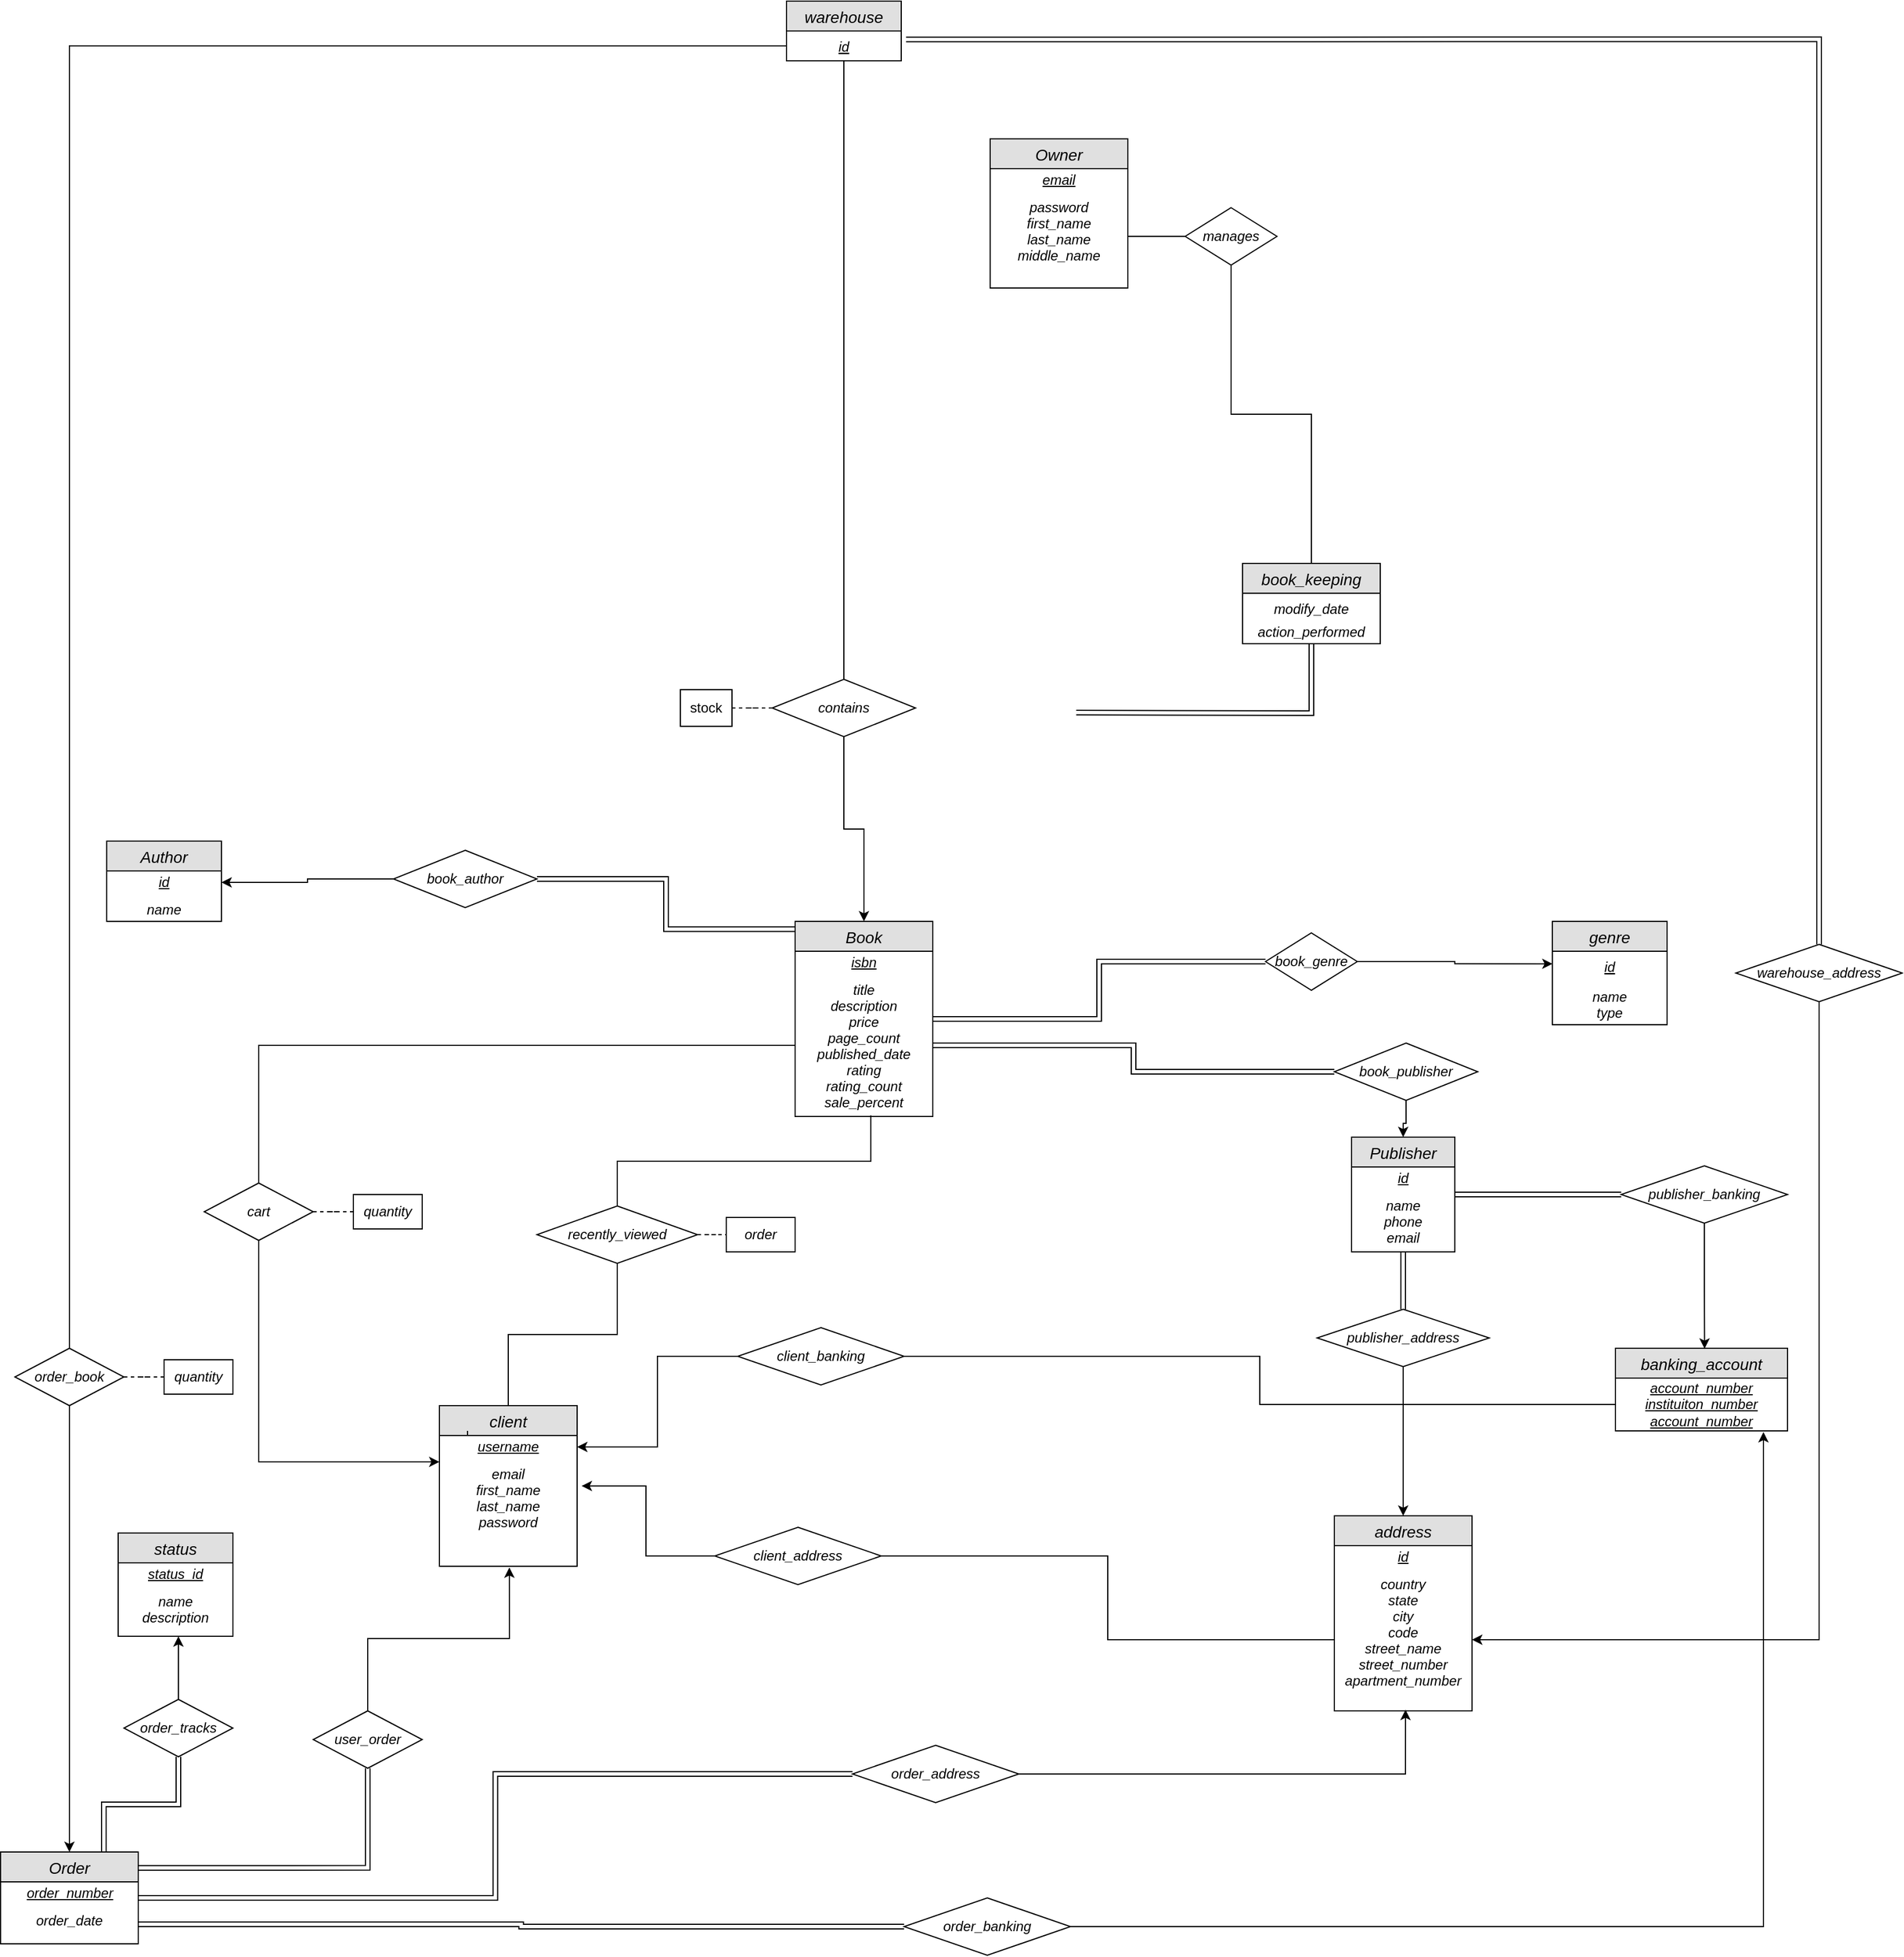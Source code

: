 <mxfile version="12.7.9" type="device"><diagram id="4tEYAnC1mhWH7zsCXLk8" name="Page-1"><mxGraphModel dx="833" dy="1693" grid="1" gridSize="10" guides="1" tooltips="1" connect="1" arrows="1" fold="1" page="1" pageScale="1" pageWidth="850" pageHeight="1100" math="0" shadow="0"><root><mxCell id="0"/><mxCell id="1" parent="0"/><mxCell id="rPPBEJHHaEu0MnuZ7By8-43" style="edgeStyle=orthogonalEdgeStyle;rounded=0;orthogonalLoop=1;jettySize=auto;html=1;entryX=0;entryY=0.5;entryDx=0;entryDy=0;shadow=0;shape=link" parent="1" source="v2aKceaVkKOtC62IMyCD-1" target="9rsnlHbPOscB6aK65YCK-19" edge="1"><mxGeometry relative="1" as="geometry"/></mxCell><mxCell id="v2aKceaVkKOtC62IMyCD-1" value="Book" style="swimlane;fontStyle=2;childLayout=stackLayout;horizontal=1;startSize=26;fillColor=#e0e0e0;horizontalStack=0;resizeParent=1;resizeParentMax=0;resizeLast=0;collapsible=1;marginBottom=0;swimlaneFillColor=#ffffff;align=center;fontSize=14;" parent="1" vertex="1"><mxGeometry x="730" y="142" width="120" height="170" as="geometry"/></mxCell><mxCell id="RYP0K-q7R9ULcI_7iNCJ-6" value="&lt;span&gt;&lt;u&gt;isbn&lt;/u&gt;&lt;/span&gt;" style="text;html=1;strokeColor=none;fillColor=none;align=center;verticalAlign=middle;whiteSpace=wrap;rounded=0;fontStyle=2" parent="v2aKceaVkKOtC62IMyCD-1" vertex="1"><mxGeometry y="26" width="120" height="20" as="geometry"/></mxCell><mxCell id="v2aKceaVkKOtC62IMyCD-2" value="title&#10;description&#10;price&#10;page_count&#10;published_date&#10;rating&#10;rating_count&#10;sale_percent&#10;" style="text;strokeColor=none;fillColor=none;spacingLeft=4;spacingRight=4;overflow=hidden;rotatable=0;points=[[0,0.5],[1,0.5]];portConstraint=eastwest;fontSize=12;align=center;fontStyle=2" parent="v2aKceaVkKOtC62IMyCD-1" vertex="1"><mxGeometry y="46" width="120" height="124" as="geometry"/></mxCell><mxCell id="VrsxJqO9G6tDZMLgXtTJ-1" value="Author" style="swimlane;fontStyle=2;childLayout=stackLayout;horizontal=1;startSize=26;fillColor=#e0e0e0;horizontalStack=0;resizeParent=1;resizeParentMax=0;resizeLast=0;collapsible=1;marginBottom=0;swimlaneFillColor=#ffffff;align=center;fontSize=14;" parent="1" vertex="1"><mxGeometry x="130" y="72" width="100" height="70" as="geometry"/></mxCell><mxCell id="RYP0K-q7R9ULcI_7iNCJ-26" value="&lt;i&gt;&lt;u&gt;id&lt;/u&gt;&lt;/i&gt;" style="text;html=1;strokeColor=none;fillColor=none;align=center;verticalAlign=middle;whiteSpace=wrap;rounded=0;" parent="VrsxJqO9G6tDZMLgXtTJ-1" vertex="1"><mxGeometry y="26" width="100" height="20" as="geometry"/></mxCell><mxCell id="VrsxJqO9G6tDZMLgXtTJ-2" value="name" style="text;strokeColor=none;fillColor=none;spacingLeft=4;spacingRight=4;overflow=hidden;rotatable=0;points=[[0,0.5],[1,0.5]];portConstraint=eastwest;fontSize=12;fontStyle=2;align=center;" parent="VrsxJqO9G6tDZMLgXtTJ-1" vertex="1"><mxGeometry y="46" width="100" height="24" as="geometry"/></mxCell><mxCell id="rPPBEJHHaEu0MnuZ7By8-59" style="edgeStyle=orthogonalEdgeStyle;rounded=0;orthogonalLoop=1;jettySize=auto;html=1;entryX=0.5;entryY=1;entryDx=0;entryDy=0;shadow=0;endArrow=None;exitX=0;exitY=0.032;exitDx=0;exitDy=0;exitPerimeter=0;startArrow=classic;startFill=1;" parent="1" source="9rsnlHbPOscB6aK65YCK-2" target="rPPBEJHHaEu0MnuZ7By8-20" edge="1"><mxGeometry relative="1" as="geometry"/></mxCell><mxCell id="EYYg5Il1Iryp2skCb7Yn-5" style="edgeStyle=orthogonalEdgeStyle;rounded=0;orthogonalLoop=1;jettySize=auto;html=1;entryX=0.5;entryY=1;entryDx=0;entryDy=0;endArrow=none;endFill=0;" parent="1" source="9rsnlHbPOscB6aK65YCK-1" target="EYYg5Il1Iryp2skCb7Yn-4" edge="1"><mxGeometry relative="1" as="geometry"/></mxCell><mxCell id="9rsnlHbPOscB6aK65YCK-1" value="client" style="swimlane;fontStyle=2;childLayout=stackLayout;horizontal=1;startSize=26;fillColor=#e0e0e0;horizontalStack=0;resizeParent=1;resizeParentMax=0;resizeLast=0;collapsible=1;marginBottom=0;swimlaneFillColor=#ffffff;align=center;fontSize=14;" parent="1" vertex="1"><mxGeometry x="420" y="564" width="120" height="140" as="geometry"/></mxCell><mxCell id="RYP0K-q7R9ULcI_7iNCJ-25" value="&lt;span style=&quot;font-style: italic ; white-space: nowrap&quot;&gt;&lt;u&gt;username&lt;/u&gt;&lt;/span&gt;" style="text;html=1;strokeColor=none;fillColor=none;align=center;verticalAlign=middle;whiteSpace=wrap;rounded=0;" parent="9rsnlHbPOscB6aK65YCK-1" vertex="1"><mxGeometry y="26" width="120" height="20" as="geometry"/></mxCell><mxCell id="9rsnlHbPOscB6aK65YCK-2" value="email&#10;first_name&#10;last_name&#10;password&#10;" style="text;strokeColor=none;fillColor=none;spacingLeft=4;spacingRight=4;overflow=hidden;rotatable=0;points=[[0,0.5],[1,0.5]];portConstraint=eastwest;fontSize=12;fontStyle=2;align=center;" parent="9rsnlHbPOscB6aK65YCK-1" vertex="1"><mxGeometry y="46" width="120" height="94" as="geometry"/></mxCell><mxCell id="Q7mye_ONgrPFWDCa4790-82" style="edgeStyle=orthogonalEdgeStyle;rounded=0;orthogonalLoop=1;jettySize=auto;html=1;exitX=0.25;exitY=0;exitDx=0;exitDy=0;entryX=0.204;entryY=-0.2;entryDx=0;entryDy=0;entryPerimeter=0;endArrow=none;endFill=0;" parent="9rsnlHbPOscB6aK65YCK-1" source="RYP0K-q7R9ULcI_7iNCJ-25" target="RYP0K-q7R9ULcI_7iNCJ-25" edge="1"><mxGeometry relative="1" as="geometry"/></mxCell><mxCell id="9rsnlHbPOscB6aK65YCK-3" value="Owner" style="swimlane;fontStyle=2;childLayout=stackLayout;horizontal=1;startSize=26;fillColor=#e0e0e0;horizontalStack=0;resizeParent=1;resizeParentMax=0;resizeLast=0;collapsible=1;marginBottom=0;swimlaneFillColor=#ffffff;align=center;fontSize=14;" parent="1" vertex="1"><mxGeometry x="900" y="-540" width="120" height="130" as="geometry"/></mxCell><mxCell id="Q7mye_ONgrPFWDCa4790-7" value="&lt;i&gt;&lt;u&gt;email&lt;/u&gt;&lt;/i&gt;" style="text;html=1;strokeColor=none;fillColor=none;align=center;verticalAlign=middle;whiteSpace=wrap;rounded=0;" parent="9rsnlHbPOscB6aK65YCK-3" vertex="1"><mxGeometry y="26" width="120" height="20" as="geometry"/></mxCell><mxCell id="9rsnlHbPOscB6aK65YCK-4" value="password&#10;first_name&#10;last_name&#10;middle_name" style="text;strokeColor=none;fillColor=none;spacingLeft=4;spacingRight=4;overflow=hidden;rotatable=0;points=[[0,0.5],[1,0.5]];portConstraint=eastwest;fontSize=12;fontStyle=2;align=center;" parent="9rsnlHbPOscB6aK65YCK-3" vertex="1"><mxGeometry y="46" width="120" height="84" as="geometry"/></mxCell><mxCell id="rPPBEJHHaEu0MnuZ7By8-68" style="edgeStyle=orthogonalEdgeStyle;rounded=0;orthogonalLoop=1;jettySize=auto;html=1;entryX=0.5;entryY=1;entryDx=0;entryDy=0;shadow=0;endArrow=none;endFill=0;startArrow=classic;startFill=1;" parent="1" source="9rsnlHbPOscB6aK65YCK-6" target="RYP0K-q7R9ULcI_7iNCJ-14" edge="1"><mxGeometry relative="1" as="geometry"/></mxCell><mxCell id="rPPBEJHHaEu0MnuZ7By8-72" style="edgeStyle=orthogonalEdgeStyle;shape=link;rounded=0;orthogonalLoop=1;jettySize=auto;html=1;entryX=0;entryY=0.5;entryDx=0;entryDy=0;shadow=0;endArrow=none;endFill=0;" parent="1" source="9rsnlHbPOscB6aK65YCK-6" target="rPPBEJHHaEu0MnuZ7By8-10" edge="1"><mxGeometry relative="1" as="geometry"/></mxCell><mxCell id="Q7mye_ONgrPFWDCa4790-89" style="edgeStyle=orthogonalEdgeStyle;rounded=0;orthogonalLoop=1;jettySize=auto;html=1;entryX=0.5;entryY=1;entryDx=0;entryDy=0;endArrow=none;endFill=0;shape=link;exitX=0.75;exitY=0;exitDx=0;exitDy=0;" parent="1" source="9rsnlHbPOscB6aK65YCK-6" target="Q7mye_ONgrPFWDCa4790-88" edge="1"><mxGeometry relative="1" as="geometry"/></mxCell><mxCell id="9rsnlHbPOscB6aK65YCK-6" value="Order" style="swimlane;fontStyle=2;childLayout=stackLayout;horizontal=1;startSize=26;fillColor=#e0e0e0;horizontalStack=0;resizeParent=1;resizeParentMax=0;resizeLast=0;collapsible=1;marginBottom=0;swimlaneFillColor=#ffffff;align=center;fontSize=14;" parent="1" vertex="1"><mxGeometry x="37.5" y="953" width="120" height="80" as="geometry"/></mxCell><mxCell id="RYP0K-q7R9ULcI_7iNCJ-29" value="&lt;br style=&quot;padding: 0px ; margin: 0px&quot;&gt;&lt;u&gt;&lt;i&gt;order_number&lt;/i&gt;&lt;/u&gt;&lt;div style=&quot;padding: 0px ; margin: 0px&quot;&gt;&lt;br style=&quot;padding: 0px ; margin: 0px ; font-style: italic ; white-space: nowrap&quot;&gt;&lt;/div&gt;" style="text;html=1;strokeColor=none;fillColor=none;align=center;verticalAlign=middle;whiteSpace=wrap;rounded=0;" parent="9rsnlHbPOscB6aK65YCK-6" vertex="1"><mxGeometry y="26" width="120" height="20" as="geometry"/></mxCell><mxCell id="9rsnlHbPOscB6aK65YCK-7" value="order_date" style="text;strokeColor=none;fillColor=none;spacingLeft=4;spacingRight=4;overflow=hidden;rotatable=0;points=[[0,0.5],[1,0.5]];portConstraint=eastwest;fontSize=12;fontStyle=2;align=center;" parent="9rsnlHbPOscB6aK65YCK-6" vertex="1"><mxGeometry y="46" width="120" height="34" as="geometry"/></mxCell><mxCell id="9rsnlHbPOscB6aK65YCK-10" value="genre" style="swimlane;fontStyle=2;childLayout=stackLayout;horizontal=1;startSize=26;fillColor=#e0e0e0;horizontalStack=0;resizeParent=1;resizeParentMax=0;resizeLast=0;collapsible=1;marginBottom=0;swimlaneFillColor=#ffffff;align=center;fontSize=14;" parent="1" vertex="1"><mxGeometry x="1390" y="142" width="100" height="90" as="geometry"><mxRectangle x="530" y="60" width="70" height="26" as="alternateBounds"/></mxGeometry></mxCell><mxCell id="9rsnlHbPOscB6aK65YCK-42" value="id" style="text;strokeColor=none;fillColor=none;spacingLeft=4;spacingRight=4;overflow=hidden;rotatable=0;points=[[0,0.5],[1,0.5]];portConstraint=eastwest;fontSize=12;fontStyle=6;align=center;" parent="9rsnlHbPOscB6aK65YCK-10" vertex="1"><mxGeometry y="26" width="100" height="26" as="geometry"/></mxCell><mxCell id="9rsnlHbPOscB6aK65YCK-11" value="name&#10;type" style="text;strokeColor=none;fillColor=none;spacingLeft=4;spacingRight=4;overflow=hidden;rotatable=0;points=[[0,0.5],[1,0.5]];portConstraint=eastwest;fontSize=12;fontStyle=2;align=center;" parent="9rsnlHbPOscB6aK65YCK-10" vertex="1"><mxGeometry y="52" width="100" height="38" as="geometry"/></mxCell><mxCell id="rPPBEJHHaEu0MnuZ7By8-50" style="edgeStyle=orthogonalEdgeStyle;rounded=0;orthogonalLoop=1;jettySize=auto;html=1;entryX=0;entryY=0.5;entryDx=0;entryDy=0;shadow=0;shape=link" parent="1" source="9rsnlHbPOscB6aK65YCK-12" target="RYP0K-q7R9ULcI_7iNCJ-33" edge="1"><mxGeometry relative="1" as="geometry"/></mxCell><mxCell id="rPPBEJHHaEu0MnuZ7By8-51" style="edgeStyle=orthogonalEdgeStyle;rounded=0;orthogonalLoop=1;jettySize=auto;html=1;shadow=0;shape=link" parent="1" source="9rsnlHbPOscB6aK65YCK-12" target="RYP0K-q7R9ULcI_7iNCJ-12" edge="1"><mxGeometry relative="1" as="geometry"/></mxCell><mxCell id="9rsnlHbPOscB6aK65YCK-12" value="Publisher" style="swimlane;fontStyle=2;childLayout=stackLayout;horizontal=1;startSize=26;fillColor=#e0e0e0;horizontalStack=0;resizeParent=1;resizeParentMax=0;resizeLast=0;collapsible=1;marginBottom=0;swimlaneFillColor=#ffffff;align=center;fontSize=14;" parent="1" vertex="1"><mxGeometry x="1215" y="330" width="90" height="100" as="geometry"/></mxCell><mxCell id="RYP0K-q7R9ULcI_7iNCJ-1" value="&lt;span&gt;&lt;u&gt;id&lt;/u&gt;&lt;/span&gt;" style="text;html=1;strokeColor=none;fillColor=none;align=center;verticalAlign=middle;whiteSpace=wrap;rounded=0;fontStyle=2" parent="9rsnlHbPOscB6aK65YCK-12" vertex="1"><mxGeometry y="26" width="90" height="20" as="geometry"/></mxCell><mxCell id="9rsnlHbPOscB6aK65YCK-13" value="name&#10;phone&#10;email" style="text;strokeColor=none;fillColor=none;spacingLeft=4;spacingRight=4;overflow=hidden;rotatable=0;points=[[0,0.5],[1,0.5]];portConstraint=eastwest;fontSize=12;fontStyle=2;align=center;" parent="9rsnlHbPOscB6aK65YCK-12" vertex="1"><mxGeometry y="46" width="90" height="54" as="geometry"/></mxCell><mxCell id="9rsnlHbPOscB6aK65YCK-16" value="address" style="swimlane;fontStyle=2;childLayout=stackLayout;horizontal=1;startSize=26;fillColor=#e0e0e0;horizontalStack=0;resizeParent=1;resizeParentMax=0;resizeLast=0;collapsible=1;marginBottom=0;swimlaneFillColor=#ffffff;align=center;fontSize=14;" parent="1" vertex="1"><mxGeometry x="1200" y="660" width="120" height="170" as="geometry"/></mxCell><mxCell id="RYP0K-q7R9ULcI_7iNCJ-11" value="&lt;i&gt;&lt;u&gt;id&lt;/u&gt;&lt;/i&gt;" style="text;html=1;strokeColor=none;fillColor=none;align=center;verticalAlign=middle;whiteSpace=wrap;rounded=0;" parent="9rsnlHbPOscB6aK65YCK-16" vertex="1"><mxGeometry y="26" width="120" height="20" as="geometry"/></mxCell><mxCell id="9rsnlHbPOscB6aK65YCK-17" value="country&#10;state&#10;city&#10;code&#10;street_name&#10;street_number&#10;apartment_number" style="text;strokeColor=none;fillColor=none;spacingLeft=4;spacingRight=4;overflow=hidden;rotatable=0;points=[[0,0.5],[1,0.5]];portConstraint=eastwest;fontSize=12;fontStyle=2;align=center;" parent="9rsnlHbPOscB6aK65YCK-16" vertex="1"><mxGeometry y="46" width="120" height="124" as="geometry"/></mxCell><mxCell id="rPPBEJHHaEu0MnuZ7By8-84" style="edgeStyle=orthogonalEdgeStyle;rounded=0;orthogonalLoop=1;jettySize=auto;html=1;entryX=0.002;entryY=0.421;entryDx=0;entryDy=0;entryPerimeter=0;shadow=0;endArrow=classic;endFill=1;" parent="1" source="9rsnlHbPOscB6aK65YCK-19" target="9rsnlHbPOscB6aK65YCK-42" edge="1"><mxGeometry relative="1" as="geometry"/></mxCell><mxCell id="9rsnlHbPOscB6aK65YCK-19" value="&lt;span&gt;book_genre&lt;/span&gt;" style="rhombus;whiteSpace=wrap;html=1;fontStyle=2" parent="1" vertex="1"><mxGeometry x="1140" y="152" width="80" height="50" as="geometry"/></mxCell><mxCell id="rPPBEJHHaEu0MnuZ7By8-49" style="edgeStyle=orthogonalEdgeStyle;rounded=0;orthogonalLoop=1;jettySize=auto;html=1;entryX=0.5;entryY=0;entryDx=0;entryDy=0;shadow=0;" parent="1" source="RYP0K-q7R9ULcI_7iNCJ-2" target="9rsnlHbPOscB6aK65YCK-12" edge="1"><mxGeometry relative="1" as="geometry"/></mxCell><mxCell id="RYP0K-q7R9ULcI_7iNCJ-2" value="&lt;span&gt;book_publisher&lt;/span&gt;" style="rhombus;whiteSpace=wrap;html=1;fontStyle=2" parent="1" vertex="1"><mxGeometry x="1200" y="248" width="125" height="50" as="geometry"/></mxCell><mxCell id="rPPBEJHHaEu0MnuZ7By8-48" style="edgeStyle=orthogonalEdgeStyle;rounded=0;orthogonalLoop=1;jettySize=auto;html=1;entryX=1;entryY=0.5;entryDx=0;entryDy=0;shadow=0;" parent="1" source="RYP0K-q7R9ULcI_7iNCJ-5" target="RYP0K-q7R9ULcI_7iNCJ-26" edge="1"><mxGeometry relative="1" as="geometry"/></mxCell><mxCell id="rPPBEJHHaEu0MnuZ7By8-86" style="edgeStyle=orthogonalEdgeStyle;rounded=0;orthogonalLoop=1;jettySize=auto;html=1;entryX=0.004;entryY=0.04;entryDx=0;entryDy=0;entryPerimeter=0;shadow=0;endArrow=classic;endFill=1;shape=link;" parent="1" source="RYP0K-q7R9ULcI_7iNCJ-5" target="v2aKceaVkKOtC62IMyCD-1" edge="1"><mxGeometry relative="1" as="geometry"/></mxCell><mxCell id="RYP0K-q7R9ULcI_7iNCJ-5" value="&lt;span&gt;book_author&lt;br&gt;&lt;/span&gt;" style="rhombus;whiteSpace=wrap;html=1;fontStyle=2" parent="1" vertex="1"><mxGeometry x="380" y="80" width="125" height="50" as="geometry"/></mxCell><mxCell id="rPPBEJHHaEu0MnuZ7By8-76" style="edgeStyle=orthogonalEdgeStyle;rounded=0;orthogonalLoop=1;jettySize=auto;html=1;entryX=0.5;entryY=0;entryDx=0;entryDy=0;shadow=0;endArrow=classic;endFill=1;" parent="1" source="RYP0K-q7R9ULcI_7iNCJ-12" target="9rsnlHbPOscB6aK65YCK-16" edge="1"><mxGeometry relative="1" as="geometry"/></mxCell><mxCell id="RYP0K-q7R9ULcI_7iNCJ-12" value="&lt;span&gt;publisher_address&lt;/span&gt;" style="rhombus;whiteSpace=wrap;html=1;fontStyle=2" parent="1" vertex="1"><mxGeometry x="1185" y="480" width="150" height="50" as="geometry"/></mxCell><mxCell id="rPPBEJHHaEu0MnuZ7By8-62" style="edgeStyle=orthogonalEdgeStyle;rounded=0;orthogonalLoop=1;jettySize=auto;html=1;shadow=0;endArrow=none;endFill=0;entryX=0;entryY=0.5;entryDx=0;entryDy=0;exitX=0.5;exitY=0;exitDx=0;exitDy=0;" parent="1" source="RYP0K-q7R9ULcI_7iNCJ-14" target="Q7mye_ONgrPFWDCa4790-5" edge="1"><mxGeometry relative="1" as="geometry"><mxPoint x="722.5" y="-28.0" as="targetPoint"/><Array as="points"><mxPoint x="98" y="-621"/></Array></mxGeometry></mxCell><mxCell id="rPPBEJHHaEu0MnuZ7By8-65" style="edgeStyle=orthogonalEdgeStyle;rounded=0;orthogonalLoop=1;jettySize=auto;html=1;entryX=0;entryY=0.5;entryDx=0;entryDy=0;shadow=0;endArrow=none;endFill=0;dashed=1;" parent="1" source="RYP0K-q7R9ULcI_7iNCJ-14" target="RYP0K-q7R9ULcI_7iNCJ-17" edge="1"><mxGeometry relative="1" as="geometry"/></mxCell><mxCell id="RYP0K-q7R9ULcI_7iNCJ-14" value="order_book" style="rhombus;whiteSpace=wrap;html=1;fontStyle=2" parent="1" vertex="1"><mxGeometry x="50" y="514" width="95" height="50" as="geometry"/></mxCell><mxCell id="RYP0K-q7R9ULcI_7iNCJ-17" value="&lt;i&gt;quantity&lt;/i&gt;" style="rounded=0;whiteSpace=wrap;html=1;align=center;" parent="1" vertex="1"><mxGeometry x="180" y="524" width="60" height="30" as="geometry"/></mxCell><mxCell id="rPPBEJHHaEu0MnuZ7By8-73" style="edgeStyle=orthogonalEdgeStyle;rounded=0;orthogonalLoop=1;jettySize=auto;html=1;entryX=0.508;entryY=1.011;entryDx=0;entryDy=0;entryPerimeter=0;shadow=0;endArrow=classic;endFill=1;" parent="1" source="RYP0K-q7R9ULcI_7iNCJ-19" target="9rsnlHbPOscB6aK65YCK-2" edge="1"><mxGeometry relative="1" as="geometry"/></mxCell><mxCell id="RYP0K-q7R9ULcI_7iNCJ-19" value="user_order" style="rhombus;whiteSpace=wrap;html=1;fontStyle=2" parent="1" vertex="1"><mxGeometry x="310" y="830" width="95" height="50" as="geometry"/></mxCell><mxCell id="RYP0K-q7R9ULcI_7iNCJ-27" value="banking_account" style="swimlane;fontStyle=2;childLayout=stackLayout;horizontal=1;startSize=26;fillColor=#e0e0e0;horizontalStack=0;resizeParent=1;resizeParentMax=0;resizeLast=0;collapsible=1;marginBottom=0;swimlaneFillColor=#ffffff;align=center;fontSize=14;" parent="1" vertex="1"><mxGeometry x="1445" y="514" width="150" height="72" as="geometry"/></mxCell><mxCell id="RYP0K-q7R9ULcI_7iNCJ-30" value="&lt;u&gt;&lt;i&gt;account_number&lt;br&gt;instituiton_number&lt;br&gt;account_number&lt;/i&gt;&lt;/u&gt;&lt;u&gt;&lt;i&gt;&lt;br&gt;&lt;/i&gt;&lt;/u&gt;" style="text;html=1;strokeColor=none;fillColor=none;align=center;verticalAlign=middle;whiteSpace=wrap;rounded=0;" parent="RYP0K-q7R9ULcI_7iNCJ-27" vertex="1"><mxGeometry y="26" width="150" height="46" as="geometry"/></mxCell><mxCell id="rPPBEJHHaEu0MnuZ7By8-80" style="edgeStyle=orthogonalEdgeStyle;rounded=0;orthogonalLoop=1;jettySize=auto;html=1;entryX=0.518;entryY=0.005;entryDx=0;entryDy=0;entryPerimeter=0;shadow=0;endArrow=classic;endFill=1;" parent="1" source="RYP0K-q7R9ULcI_7iNCJ-33" target="RYP0K-q7R9ULcI_7iNCJ-27" edge="1"><mxGeometry relative="1" as="geometry"/></mxCell><mxCell id="RYP0K-q7R9ULcI_7iNCJ-33" value="publisher_banking" style="rhombus;whiteSpace=wrap;html=1;fontStyle=2" parent="1" vertex="1"><mxGeometry x="1450" y="355" width="145" height="50" as="geometry"/></mxCell><mxCell id="rPPBEJHHaEu0MnuZ7By8-56" style="edgeStyle=orthogonalEdgeStyle;rounded=0;orthogonalLoop=1;jettySize=auto;html=1;entryX=1;entryY=0.5;entryDx=0;entryDy=0;shadow=0;" parent="1" source="RYP0K-q7R9ULcI_7iNCJ-36" target="RYP0K-q7R9ULcI_7iNCJ-25" edge="1"><mxGeometry relative="1" as="geometry"/></mxCell><mxCell id="RYP0K-q7R9ULcI_7iNCJ-36" value="client_banking" style="rhombus;whiteSpace=wrap;html=1;fontStyle=2" parent="1" vertex="1"><mxGeometry x="680" y="496" width="145" height="50" as="geometry"/></mxCell><mxCell id="rPPBEJHHaEu0MnuZ7By8-57" style="edgeStyle=orthogonalEdgeStyle;rounded=0;orthogonalLoop=1;jettySize=auto;html=1;entryX=1.033;entryY=0.255;entryDx=0;entryDy=0;entryPerimeter=0;shadow=0;" parent="1" source="RYP0K-q7R9ULcI_7iNCJ-46" target="9rsnlHbPOscB6aK65YCK-2" edge="1"><mxGeometry relative="1" as="geometry"/></mxCell><mxCell id="RYP0K-q7R9ULcI_7iNCJ-46" value="client_address" style="rhombus;whiteSpace=wrap;html=1;fontStyle=2" parent="1" vertex="1"><mxGeometry x="660" y="670" width="145" height="50" as="geometry"/></mxCell><mxCell id="rPPBEJHHaEu0MnuZ7By8-74" style="edgeStyle=orthogonalEdgeStyle;rounded=0;orthogonalLoop=1;jettySize=auto;html=1;entryX=0.86;entryY=1.022;entryDx=0;entryDy=0;entryPerimeter=0;shadow=0;endArrow=classic;endFill=1;" parent="1" source="rPPBEJHHaEu0MnuZ7By8-5" target="RYP0K-q7R9ULcI_7iNCJ-30" edge="1"><mxGeometry relative="1" as="geometry"/></mxCell><mxCell id="rPPBEJHHaEu0MnuZ7By8-5" value="order_banking" style="rhombus;whiteSpace=wrap;html=1;fontStyle=2" parent="1" vertex="1"><mxGeometry x="825" y="993" width="145" height="50" as="geometry"/></mxCell><mxCell id="rPPBEJHHaEu0MnuZ7By8-75" style="edgeStyle=orthogonalEdgeStyle;rounded=0;orthogonalLoop=1;jettySize=auto;html=1;entryX=0.517;entryY=0.992;entryDx=0;entryDy=0;entryPerimeter=0;shadow=0;endArrow=classic;endFill=1;exitX=1;exitY=0.5;exitDx=0;exitDy=0;" parent="1" source="rPPBEJHHaEu0MnuZ7By8-10" target="9rsnlHbPOscB6aK65YCK-17" edge="1"><mxGeometry relative="1" as="geometry"/></mxCell><mxCell id="rPPBEJHHaEu0MnuZ7By8-10" value="order_address" style="rhombus;whiteSpace=wrap;html=1;fontStyle=2" parent="1" vertex="1"><mxGeometry x="780" y="860" width="145" height="50" as="geometry"/></mxCell><mxCell id="rPPBEJHHaEu0MnuZ7By8-60" style="edgeStyle=orthogonalEdgeStyle;rounded=0;orthogonalLoop=1;jettySize=auto;html=1;entryX=0;entryY=0.5;entryDx=0;entryDy=0;shadow=0;endArrow=None;dashed=1;" parent="1" source="rPPBEJHHaEu0MnuZ7By8-20" target="rPPBEJHHaEu0MnuZ7By8-22" edge="1"><mxGeometry relative="1" as="geometry"/></mxCell><mxCell id="rPPBEJHHaEu0MnuZ7By8-61" style="edgeStyle=orthogonalEdgeStyle;rounded=0;orthogonalLoop=1;jettySize=auto;html=1;shadow=0;endArrow=none;endFill=0;entryX=0;entryY=0.5;entryDx=0;entryDy=0;" parent="1" source="rPPBEJHHaEu0MnuZ7By8-20" target="v2aKceaVkKOtC62IMyCD-2" edge="1"><mxGeometry relative="1" as="geometry"><mxPoint x="720" y="310" as="targetPoint"/></mxGeometry></mxCell><mxCell id="rPPBEJHHaEu0MnuZ7By8-20" value="cart" style="rhombus;whiteSpace=wrap;html=1;fontStyle=2" parent="1" vertex="1"><mxGeometry x="215" y="370" width="95" height="50" as="geometry"/></mxCell><mxCell id="rPPBEJHHaEu0MnuZ7By8-22" value="&lt;i&gt;quantity&lt;/i&gt;" style="rounded=0;whiteSpace=wrap;html=1;align=center;" parent="1" vertex="1"><mxGeometry x="345" y="380" width="60" height="30" as="geometry"/></mxCell><mxCell id="rPPBEJHHaEu0MnuZ7By8-42" style="edgeStyle=orthogonalEdgeStyle;rounded=0;orthogonalLoop=1;jettySize=auto;html=1;shadow=0;shape=link" parent="1" source="v2aKceaVkKOtC62IMyCD-2" target="RYP0K-q7R9ULcI_7iNCJ-2" edge="1"><mxGeometry relative="1" as="geometry"/></mxCell><mxCell id="rPPBEJHHaEu0MnuZ7By8-55" style="edgeStyle=orthogonalEdgeStyle;rounded=0;orthogonalLoop=1;jettySize=auto;html=1;entryX=1;entryY=0.5;entryDx=0;entryDy=0;shadow=0;endArrow=None" parent="1" source="RYP0K-q7R9ULcI_7iNCJ-30" target="RYP0K-q7R9ULcI_7iNCJ-36" edge="1"><mxGeometry relative="1" as="geometry"/></mxCell><mxCell id="rPPBEJHHaEu0MnuZ7By8-58" style="edgeStyle=orthogonalEdgeStyle;rounded=0;orthogonalLoop=1;jettySize=auto;html=1;entryX=1;entryY=0.5;entryDx=0;entryDy=0;shadow=0;endArrow=None" parent="1" source="9rsnlHbPOscB6aK65YCK-17" target="RYP0K-q7R9ULcI_7iNCJ-46" edge="1"><mxGeometry relative="1" as="geometry"/></mxCell><mxCell id="rPPBEJHHaEu0MnuZ7By8-69" style="edgeStyle=orthogonalEdgeStyle;rounded=0;orthogonalLoop=1;jettySize=auto;html=1;entryX=0;entryY=0.5;entryDx=0;entryDy=0;shadow=0;endArrow=none;endFill=0;shape=link;" parent="1" source="9rsnlHbPOscB6aK65YCK-7" target="rPPBEJHHaEu0MnuZ7By8-5" edge="1"><mxGeometry relative="1" as="geometry"/></mxCell><mxCell id="rPPBEJHHaEu0MnuZ7By8-70" style="edgeStyle=orthogonalEdgeStyle;shape=link;rounded=0;orthogonalLoop=1;jettySize=auto;html=1;entryX=0.5;entryY=1;entryDx=0;entryDy=0;shadow=0;endArrow=none;endFill=0;exitX=0.996;exitY=0.173;exitDx=0;exitDy=0;exitPerimeter=0;" parent="1" source="9rsnlHbPOscB6aK65YCK-6" target="RYP0K-q7R9ULcI_7iNCJ-19" edge="1"><mxGeometry relative="1" as="geometry"/></mxCell><mxCell id="Q7mye_ONgrPFWDCa4790-32" style="edgeStyle=orthogonalEdgeStyle;rounded=0;orthogonalLoop=1;jettySize=auto;html=1;endArrow=none;endFill=0;shape=link;entryX=0.5;entryY=0;entryDx=0;entryDy=0;exitX=1.042;exitY=0.282;exitDx=0;exitDy=0;exitPerimeter=0;" parent="1" source="Q7mye_ONgrPFWDCa4790-5" target="Q7mye_ONgrPFWDCa4790-33" edge="1"><mxGeometry relative="1" as="geometry"><mxPoint x="1650" y="140" as="targetPoint"/><mxPoint x="823" y="-40" as="sourcePoint"/></mxGeometry></mxCell><mxCell id="Q7mye_ONgrPFWDCa4790-50" style="edgeStyle=orthogonalEdgeStyle;rounded=0;orthogonalLoop=1;jettySize=auto;html=1;entryX=0.5;entryY=0;entryDx=0;entryDy=0;endArrow=none;endFill=0;" parent="1" source="Q7mye_ONgrPFWDCa4790-4" target="Q7mye_ONgrPFWDCa4790-12" edge="1"><mxGeometry relative="1" as="geometry"/></mxCell><mxCell id="Q7mye_ONgrPFWDCa4790-4" value="warehouse" style="swimlane;fontStyle=2;childLayout=stackLayout;horizontal=1;startSize=26;fillColor=#e0e0e0;horizontalStack=0;resizeParent=1;resizeParentMax=0;resizeLast=0;collapsible=1;marginBottom=0;swimlaneFillColor=#ffffff;align=center;fontSize=14;" parent="1" vertex="1"><mxGeometry x="722.5" y="-660" width="100" height="52" as="geometry"><mxRectangle x="530" y="60" width="70" height="26" as="alternateBounds"/></mxGeometry></mxCell><mxCell id="Q7mye_ONgrPFWDCa4790-5" value="id" style="text;strokeColor=none;fillColor=none;spacingLeft=4;spacingRight=4;overflow=hidden;rotatable=0;points=[[0,0.5],[1,0.5]];portConstraint=eastwest;fontSize=12;fontStyle=6;align=center;" parent="Q7mye_ONgrPFWDCa4790-4" vertex="1"><mxGeometry y="26" width="100" height="26" as="geometry"/></mxCell><mxCell id="Q7mye_ONgrPFWDCa4790-52" style="edgeStyle=orthogonalEdgeStyle;rounded=0;orthogonalLoop=1;jettySize=auto;html=1;entryX=1;entryY=0.5;entryDx=0;entryDy=0;endArrow=none;endFill=0;dashed=1;" parent="1" source="Q7mye_ONgrPFWDCa4790-12" target="Q7mye_ONgrPFWDCa4790-51" edge="1"><mxGeometry relative="1" as="geometry"/></mxCell><mxCell id="Q7mye_ONgrPFWDCa4790-66" style="edgeStyle=orthogonalEdgeStyle;rounded=0;orthogonalLoop=1;jettySize=auto;html=1;endArrow=classic;endFill=1;" parent="1" source="Q7mye_ONgrPFWDCa4790-12" target="v2aKceaVkKOtC62IMyCD-1" edge="1"><mxGeometry relative="1" as="geometry"><mxPoint x="772.5" y="150" as="targetPoint"/></mxGeometry></mxCell><mxCell id="Q7mye_ONgrPFWDCa4790-12" value="&lt;span&gt;contains&lt;br&gt;&lt;/span&gt;" style="rhombus;whiteSpace=wrap;html=1;fontStyle=2" parent="1" vertex="1"><mxGeometry x="710" y="-69" width="125" height="50" as="geometry"/></mxCell><mxCell id="Q7mye_ONgrPFWDCa4790-71" style="edgeStyle=orthogonalEdgeStyle;rounded=0;orthogonalLoop=1;jettySize=auto;html=1;endArrow=none;endFill=0;entryX=1;entryY=1;entryDx=0;entryDy=0;" parent="1" source="Q7mye_ONgrPFWDCa4790-23" target="Q7mye_ONgrPFWDCa4790-7" edge="1"><mxGeometry relative="1" as="geometry"><mxPoint x="890" y="-495" as="targetPoint"/></mxGeometry></mxCell><mxCell id="Q7mye_ONgrPFWDCa4790-23" value="&lt;span&gt;manages&lt;br&gt;&lt;/span&gt;" style="rhombus;whiteSpace=wrap;html=1;fontStyle=2" parent="1" vertex="1"><mxGeometry x="1070" y="-480" width="80" height="50" as="geometry"/></mxCell><mxCell id="Q7mye_ONgrPFWDCa4790-34" style="edgeStyle=orthogonalEdgeStyle;rounded=0;orthogonalLoop=1;jettySize=auto;html=1;endArrow=classic;endFill=1;" parent="1" source="Q7mye_ONgrPFWDCa4790-33" target="9rsnlHbPOscB6aK65YCK-17" edge="1"><mxGeometry relative="1" as="geometry"/></mxCell><mxCell id="Q7mye_ONgrPFWDCa4790-33" value="warehouse_address" style="rhombus;whiteSpace=wrap;html=1;fontStyle=2" parent="1" vertex="1"><mxGeometry x="1550" y="162" width="145" height="50" as="geometry"/></mxCell><mxCell id="Q7mye_ONgrPFWDCa4790-69" style="edgeStyle=orthogonalEdgeStyle;rounded=0;orthogonalLoop=1;jettySize=auto;html=1;entryX=0.5;entryY=1;entryDx=0;entryDy=0;endArrow=none;endFill=0;" parent="1" source="Q7mye_ONgrPFWDCa4790-36" target="Q7mye_ONgrPFWDCa4790-23" edge="1"><mxGeometry relative="1" as="geometry"/></mxCell><mxCell id="Q7mye_ONgrPFWDCa4790-36" value="book_keeping" style="swimlane;fontStyle=2;childLayout=stackLayout;horizontal=1;startSize=26;fillColor=#e0e0e0;horizontalStack=0;resizeParent=1;resizeParentMax=0;resizeLast=0;collapsible=1;marginBottom=0;swimlaneFillColor=#ffffff;align=center;fontSize=14;" parent="1" vertex="1"><mxGeometry x="1120" y="-170" width="120" height="70" as="geometry"><mxRectangle x="530" y="60" width="70" height="26" as="alternateBounds"/></mxGeometry></mxCell><mxCell id="Q7mye_ONgrPFWDCa4790-38" value="modify_date" style="text;strokeColor=none;fillColor=none;spacingLeft=4;spacingRight=4;overflow=hidden;rotatable=0;points=[[0,0.5],[1,0.5]];portConstraint=eastwest;fontSize=12;fontStyle=2;align=center;" parent="Q7mye_ONgrPFWDCa4790-36" vertex="1"><mxGeometry y="26" width="120" height="24" as="geometry"/></mxCell><mxCell id="Q7mye_ONgrPFWDCa4790-55" value="&lt;i&gt;action_performed&lt;/i&gt;" style="text;html=1;strokeColor=none;fillColor=none;align=center;verticalAlign=middle;whiteSpace=wrap;rounded=0;" parent="Q7mye_ONgrPFWDCa4790-36" vertex="1"><mxGeometry y="50" width="120" height="20" as="geometry"/></mxCell><mxCell id="Q7mye_ONgrPFWDCa4790-62" style="edgeStyle=orthogonalEdgeStyle;rounded=0;orthogonalLoop=1;jettySize=auto;html=1;entryX=1;entryY=0.5;entryDx=0;entryDy=0;endArrow=classic;endFill=1;shape=link;exitX=1;exitY=0.5;exitDx=0;exitDy=0;" parent="1" edge="1"><mxGeometry relative="1" as="geometry"><mxPoint x="1380" y="-454" as="sourcePoint"/><Array as="points"><mxPoint x="1560" y="-454"/><mxPoint x="1560" y="-65"/></Array></mxGeometry></mxCell><mxCell id="Q7mye_ONgrPFWDCa4790-51" value="stock" style="rounded=0;whiteSpace=wrap;html=1;align=center;" parent="1" vertex="1"><mxGeometry x="630" y="-60" width="45" height="32" as="geometry"/></mxCell><mxCell id="Q7mye_ONgrPFWDCa4790-59" style="edgeStyle=orthogonalEdgeStyle;rounded=0;orthogonalLoop=1;jettySize=auto;html=1;entryX=0.5;entryY=1;entryDx=0;entryDy=0;endArrow=none;endFill=0;shape=link;" parent="1" target="Q7mye_ONgrPFWDCa4790-55" edge="1"><mxGeometry relative="1" as="geometry"><mxPoint x="975" y="-40" as="sourcePoint"/></mxGeometry></mxCell><mxCell id="Q7mye_ONgrPFWDCa4790-85" value="status" style="swimlane;fontStyle=2;childLayout=stackLayout;horizontal=1;startSize=26;fillColor=#e0e0e0;horizontalStack=0;resizeParent=1;resizeParentMax=0;resizeLast=0;collapsible=1;marginBottom=0;swimlaneFillColor=#ffffff;align=center;fontSize=14;" parent="1" vertex="1"><mxGeometry x="140" y="675" width="100" height="90" as="geometry"/></mxCell><mxCell id="Q7mye_ONgrPFWDCa4790-86" value="&lt;i&gt;&lt;u&gt;status_id&lt;/u&gt;&lt;/i&gt;" style="text;html=1;strokeColor=none;fillColor=none;align=center;verticalAlign=middle;whiteSpace=wrap;rounded=0;" parent="Q7mye_ONgrPFWDCa4790-85" vertex="1"><mxGeometry y="26" width="100" height="20" as="geometry"/></mxCell><mxCell id="Q7mye_ONgrPFWDCa4790-87" value="name&#10;description" style="text;strokeColor=none;fillColor=none;spacingLeft=4;spacingRight=4;overflow=hidden;rotatable=0;points=[[0,0.5],[1,0.5]];portConstraint=eastwest;fontSize=12;fontStyle=2;align=center;" parent="Q7mye_ONgrPFWDCa4790-85" vertex="1"><mxGeometry y="46" width="100" height="44" as="geometry"/></mxCell><mxCell id="Q7mye_ONgrPFWDCa4790-90" style="edgeStyle=orthogonalEdgeStyle;rounded=0;orthogonalLoop=1;jettySize=auto;html=1;entryX=0.525;entryY=1;entryDx=0;entryDy=0;entryPerimeter=0;endArrow=classic;endFill=1;" parent="1" source="Q7mye_ONgrPFWDCa4790-88" target="Q7mye_ONgrPFWDCa4790-87" edge="1"><mxGeometry relative="1" as="geometry"/></mxCell><mxCell id="Q7mye_ONgrPFWDCa4790-88" value="order_tracks" style="rhombus;whiteSpace=wrap;html=1;fontStyle=2" parent="1" vertex="1"><mxGeometry x="145" y="820" width="95" height="50" as="geometry"/></mxCell><mxCell id="EYYg5Il1Iryp2skCb7Yn-6" style="edgeStyle=orthogonalEdgeStyle;rounded=0;orthogonalLoop=1;jettySize=auto;html=1;entryX=0.55;entryY=0.992;entryDx=0;entryDy=0;entryPerimeter=0;endArrow=none;endFill=0;" parent="1" source="EYYg5Il1Iryp2skCb7Yn-4" target="v2aKceaVkKOtC62IMyCD-2" edge="1"><mxGeometry relative="1" as="geometry"/></mxCell><mxCell id="EYYg5Il1Iryp2skCb7Yn-10" style="edgeStyle=orthogonalEdgeStyle;rounded=0;orthogonalLoop=1;jettySize=auto;html=1;dashed=1;endArrow=none;endFill=0;" parent="1" source="EYYg5Il1Iryp2skCb7Yn-4" target="EYYg5Il1Iryp2skCb7Yn-7" edge="1"><mxGeometry relative="1" as="geometry"/></mxCell><mxCell id="EYYg5Il1Iryp2skCb7Yn-4" value="recently_viewed" style="rhombus;whiteSpace=wrap;html=1;fontStyle=2" parent="1" vertex="1"><mxGeometry x="505" y="390" width="140" height="50" as="geometry"/></mxCell><mxCell id="EYYg5Il1Iryp2skCb7Yn-7" value="&lt;i&gt;order&lt;/i&gt;" style="rounded=0;whiteSpace=wrap;html=1;align=center;" parent="1" vertex="1"><mxGeometry x="670" y="400" width="60" height="30" as="geometry"/></mxCell></root></mxGraphModel></diagram></mxfile>